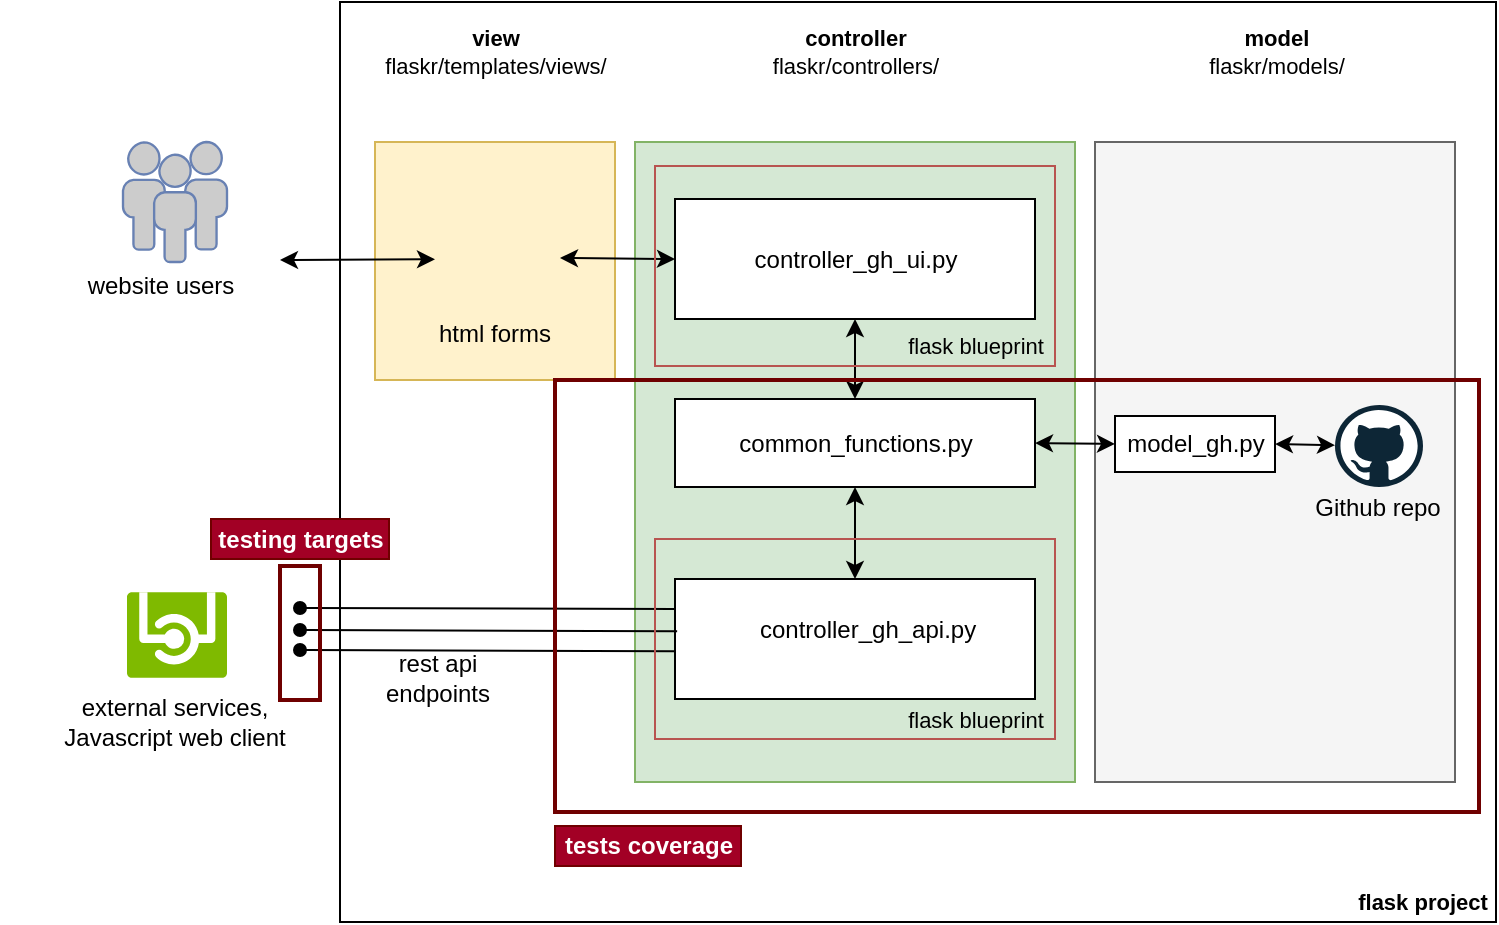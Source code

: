 <mxfile version="13.4.3" type="device"><diagram name="Page-1" id="c7558073-3199-34d8-9f00-42111426c3f3"><mxGraphModel dx="868" dy="450" grid="1" gridSize="10" guides="1" tooltips="1" connect="1" arrows="1" fold="1" page="1" pageScale="1" pageWidth="826" pageHeight="1169" background="#ffffff" math="0" shadow="0"><root><mxCell id="0"/><mxCell id="1" parent="0"/><mxCell id="tYoqQa3HHZHfCJUs-alH-159" value="" style="rounded=0;whiteSpace=wrap;html=1;fontSize=11;align=left;" parent="1" vertex="1"><mxGeometry x="180" y="10" width="578" height="460" as="geometry"/></mxCell><mxCell id="3FisBvl0S3CEgMJpzKwe-5" value="" style="rounded=0;whiteSpace=wrap;html=1;fillColor=#d5e8d4;align=center;strokeColor=#82b366;" parent="1" vertex="1"><mxGeometry x="327.5" y="80" width="220" height="320" as="geometry"/></mxCell><mxCell id="tYoqQa3HHZHfCJUs-alH-148" value="" style="rounded=0;whiteSpace=wrap;html=1;fillColor=#fff2cc;strokeColor=#d6b656;" parent="1" vertex="1"><mxGeometry x="197.5" y="80" width="120" height="119" as="geometry"/></mxCell><mxCell id="tYoqQa3HHZHfCJUs-alH-147" value="" style="rounded=0;whiteSpace=wrap;html=1;fillColor=#f5f5f5;strokeColor=#666666;fontColor=#333333;" parent="1" vertex="1"><mxGeometry x="557.5" y="80" width="180" height="320" as="geometry"/></mxCell><mxCell id="tYoqQa3HHZHfCJUs-alH-103" value="" style="rounded=0;whiteSpace=wrap;html=1;" parent="1" vertex="1"><mxGeometry x="347.5" y="208.5" width="180" height="44" as="geometry"/></mxCell><mxCell id="tYoqQa3HHZHfCJUs-alH-104" value="" style="rounded=0;whiteSpace=wrap;html=1;" parent="1" vertex="1"><mxGeometry x="347.5" y="108.5" width="180" height="60" as="geometry"/></mxCell><mxCell id="tYoqQa3HHZHfCJUs-alH-105" value="" style="rounded=0;whiteSpace=wrap;html=1;" parent="1" vertex="1"><mxGeometry x="347.5" y="298.5" width="180" height="60" as="geometry"/></mxCell><mxCell id="tYoqQa3HHZHfCJUs-alH-116" value="" style="endArrow=classic;startArrow=classic;html=1;entryX=0.5;entryY=1;entryDx=0;entryDy=0;exitX=0.5;exitY=0;exitDx=0;exitDy=0;" parent="1" source="tYoqQa3HHZHfCJUs-alH-105" target="tYoqQa3HHZHfCJUs-alH-103" edge="1"><mxGeometry width="50" height="50" relative="1" as="geometry"><mxPoint x="377.5" y="308.5" as="sourcePoint"/><mxPoint x="427.5" y="258.5" as="targetPoint"/></mxGeometry></mxCell><mxCell id="tYoqQa3HHZHfCJUs-alH-117" value="" style="endArrow=classic;startArrow=classic;html=1;exitX=1;exitY=0.5;exitDx=0;exitDy=0;entryX=0;entryY=0.5;entryDx=0;entryDy=0;" parent="1" source="tYoqQa3HHZHfCJUs-alH-103" target="tYoqQa3HHZHfCJUs-alH-143" edge="1"><mxGeometry width="50" height="50" relative="1" as="geometry"><mxPoint x="487.5" y="258.5" as="sourcePoint"/><mxPoint x="687.5" y="348.5" as="targetPoint"/></mxGeometry></mxCell><mxCell id="tYoqQa3HHZHfCJUs-alH-118" value="html forms&lt;br&gt;" style="text;html=1;strokeColor=none;fillColor=none;align=center;verticalAlign=middle;whiteSpace=wrap;rounded=0;" parent="1" vertex="1"><mxGeometry x="208" y="162" width="99" height="28" as="geometry"/></mxCell><mxCell id="tYoqQa3HHZHfCJUs-alH-120" value="rest api endpoints&lt;br&gt;" style="text;html=1;strokeColor=none;fillColor=none;align=center;verticalAlign=middle;whiteSpace=wrap;rounded=0;" parent="1" vertex="1"><mxGeometry x="189" y="338" width="80" height="20" as="geometry"/></mxCell><mxCell id="tYoqQa3HHZHfCJUs-alH-122" value="&lt;span style=&quot;font-size: 11px&quot;&gt;&lt;b&gt;model&lt;/b&gt;&lt;br&gt;flaskr/models/&lt;br&gt;&lt;/span&gt;" style="text;html=1;strokeColor=none;fillColor=none;align=center;verticalAlign=middle;whiteSpace=wrap;rounded=0;fontSize=11;" parent="1" vertex="1"><mxGeometry x="557.5" y="10" width="181" height="49" as="geometry"/></mxCell><mxCell id="tYoqQa3HHZHfCJUs-alH-123" value="controller_gh_api.py" style="text;html=1;strokeColor=none;fillColor=none;align=left;verticalAlign=middle;whiteSpace=wrap;rounded=0;" parent="1" vertex="1"><mxGeometry x="387.5" y="314" width="40" height="20" as="geometry"/></mxCell><mxCell id="tYoqQa3HHZHfCJUs-alH-124" value="common_functions.py" style="text;html=1;strokeColor=none;fillColor=none;align=center;verticalAlign=middle;whiteSpace=wrap;rounded=0;" parent="1" vertex="1"><mxGeometry x="417.5" y="220.5" width="40" height="20" as="geometry"/></mxCell><mxCell id="tYoqQa3HHZHfCJUs-alH-125" value="controller_gh_ui.py" style="text;html=1;strokeColor=none;fillColor=none;align=center;verticalAlign=middle;whiteSpace=wrap;rounded=0;" parent="1" vertex="1"><mxGeometry x="417.5" y="128.5" width="40" height="20" as="geometry"/></mxCell><mxCell id="tYoqQa3HHZHfCJUs-alH-133" value="" style="endArrow=classic;startArrow=classic;html=1;entryX=0.5;entryY=1;entryDx=0;entryDy=0;exitX=0.5;exitY=0;exitDx=0;exitDy=0;" parent="1" source="tYoqQa3HHZHfCJUs-alH-103" target="tYoqQa3HHZHfCJUs-alH-104" edge="1"><mxGeometry width="50" height="50" relative="1" as="geometry"><mxPoint x="167.5" y="308.5" as="sourcePoint"/><mxPoint x="217.5" y="258.5" as="targetPoint"/></mxGeometry></mxCell><mxCell id="tYoqQa3HHZHfCJUs-alH-134" value="controller&lt;br&gt;&lt;span style=&quot;font-weight: normal&quot;&gt;flaskr/controllers/&lt;/span&gt;&lt;br&gt;" style="text;html=1;strokeColor=none;fillColor=none;align=center;verticalAlign=middle;whiteSpace=wrap;rounded=0;fontStyle=1;fontSize=11;" parent="1" vertex="1"><mxGeometry x="337.5" y="10" width="200" height="49" as="geometry"/></mxCell><mxCell id="tYoqQa3HHZHfCJUs-alH-140" value="" style="shape=image;html=1;verticalAlign=top;verticalLabelPosition=bottom;labelBackgroundColor=#ffffff;imageAspect=0;aspect=fixed;image=https://cdn1.iconfinder.com/data/icons/google_jfk_icons_by_carlosjj/128/forms.png" parent="1" vertex="1"><mxGeometry x="227.5" y="108.5" width="60" height="60" as="geometry"/></mxCell><mxCell id="tYoqQa3HHZHfCJUs-alH-142" value="" style="endArrow=classic;startArrow=classic;html=1;entryX=0;entryY=0.5;entryDx=0;entryDy=0;" parent="1" target="tYoqQa3HHZHfCJUs-alH-104" edge="1"><mxGeometry width="50" height="50" relative="1" as="geometry"><mxPoint x="290" y="138" as="sourcePoint"/><mxPoint x="337.5" y="98.5" as="targetPoint"/></mxGeometry></mxCell><mxCell id="tYoqQa3HHZHfCJUs-alH-143" value="model_gh.py" style="rounded=0;whiteSpace=wrap;html=1;" parent="1" vertex="1"><mxGeometry x="567.5" y="217" width="80" height="28" as="geometry"/></mxCell><mxCell id="tYoqQa3HHZHfCJUs-alH-144" value="" style="aspect=fixed;html=1;perimeter=none;align=center;shadow=0;dashed=0;image;fontSize=12;image=img/lib/mscae/API.svg;" parent="1" vertex="1"><mxGeometry x="73.5" y="305" width="50" height="43" as="geometry"/></mxCell><mxCell id="tYoqQa3HHZHfCJUs-alH-149" value="view &lt;br style=&quot;font-size: 11px&quot;&gt;&lt;span style=&quot;font-weight: normal&quot;&gt;flaskr/templates/views/&lt;/span&gt;" style="text;html=1;strokeColor=none;fillColor=none;align=center;verticalAlign=middle;whiteSpace=wrap;rounded=0;fontStyle=1;fontSize=11;" parent="1" vertex="1"><mxGeometry x="197.5" y="10" width="120" height="49" as="geometry"/></mxCell><mxCell id="tYoqQa3HHZHfCJUs-alH-154" value="" style="endArrow=classic;startArrow=classic;html=1;exitX=1;exitY=0.5;exitDx=0;exitDy=0;" parent="1" source="tYoqQa3HHZHfCJUs-alH-143" target="1tdV8wcAqMyDj6nGrBGG-8" edge="1"><mxGeometry width="50" height="50" relative="1" as="geometry"><mxPoint x="680.5" y="220" as="sourcePoint"/><mxPoint x="691.5" y="178" as="targetPoint"/></mxGeometry></mxCell><mxCell id="tYoqQa3HHZHfCJUs-alH-158" value="flask blueprint&lt;br&gt;" style="text;html=1;strokeColor=none;fillColor=none;align=center;verticalAlign=middle;whiteSpace=wrap;rounded=0;fontSize=11;" parent="1" vertex="1"><mxGeometry x="457.5" y="358.5" width="80" height="20" as="geometry"/></mxCell><mxCell id="tYoqQa3HHZHfCJUs-alH-161" value="flask project" style="text;html=1;strokeColor=none;fillColor=none;align=center;verticalAlign=middle;whiteSpace=wrap;rounded=0;fontSize=11;fontStyle=1" parent="1" vertex="1"><mxGeometry x="687" y="450" width="69" height="20" as="geometry"/></mxCell><mxCell id="1tdV8wcAqMyDj6nGrBGG-4" value="" style="endArrow=none;html=1;entryX=0;entryY=0.25;entryDx=0;entryDy=0;strokeWidth=1;comic=0;startArrow=oval;startFill=1;" parent="1" target="tYoqQa3HHZHfCJUs-alH-105" edge="1"><mxGeometry width="50" height="50" relative="1" as="geometry"><mxPoint x="160" y="313" as="sourcePoint"/><mxPoint x="195" y="650" as="targetPoint"/></mxGeometry></mxCell><mxCell id="1tdV8wcAqMyDj6nGrBGG-5" value="" style="endArrow=none;html=1;strokeWidth=1;comic=0;startArrow=oval;startFill=1;entryX=0.006;entryY=0.436;entryDx=0;entryDy=0;entryPerimeter=0;" parent="1" target="tYoqQa3HHZHfCJUs-alH-105" edge="1"><mxGeometry width="50" height="50" relative="1" as="geometry"><mxPoint x="160" y="324" as="sourcePoint"/><mxPoint x="260" y="324" as="targetPoint"/></mxGeometry></mxCell><mxCell id="1tdV8wcAqMyDj6nGrBGG-6" value="" style="endArrow=none;html=1;strokeWidth=1;comic=0;startArrow=oval;startFill=1;entryX=0.001;entryY=0.603;entryDx=0;entryDy=0;entryPerimeter=0;" parent="1" target="tYoqQa3HHZHfCJUs-alH-105" edge="1"><mxGeometry width="50" height="50" relative="1" as="geometry"><mxPoint x="160" y="334" as="sourcePoint"/><mxPoint x="260" y="334" as="targetPoint"/></mxGeometry></mxCell><mxCell id="1tdV8wcAqMyDj6nGrBGG-8" value="" style="dashed=0;outlineConnect=0;html=1;align=center;labelPosition=center;verticalLabelPosition=bottom;verticalAlign=top;shape=mxgraph.weblogos.github" parent="1" vertex="1"><mxGeometry x="677.5" y="211.5" width="44" height="41" as="geometry"/></mxCell><mxCell id="1tdV8wcAqMyDj6nGrBGG-11" value="external services,&lt;br&gt;Javascript web client" style="text;html=1;strokeColor=none;fillColor=none;align=center;verticalAlign=middle;whiteSpace=wrap;rounded=0;" parent="1" vertex="1"><mxGeometry x="10" y="360" width="175" height="20" as="geometry"/></mxCell><mxCell id="tYoqQa3HHZHfCJUs-alH-156" value="" style="rounded=0;whiteSpace=wrap;html=1;fontSize=11;align=left;fillColor=none;strokeColor=#b85450;" parent="1" vertex="1"><mxGeometry x="337.5" y="278.5" width="200" height="100" as="geometry"/></mxCell><mxCell id="3FisBvl0S3CEgMJpzKwe-4" value="flask blueprint&lt;br&gt;" style="text;html=1;strokeColor=none;fillColor=none;align=center;verticalAlign=middle;whiteSpace=wrap;rounded=0;fontSize=11;" parent="1" vertex="1"><mxGeometry x="457.5" y="172" width="80" height="20" as="geometry"/></mxCell><mxCell id="3FisBvl0S3CEgMJpzKwe-6" value="Github repo&lt;br&gt;" style="text;html=1;strokeColor=none;fillColor=none;align=center;verticalAlign=middle;whiteSpace=wrap;rounded=0;" parent="1" vertex="1"><mxGeometry x="658.5" y="252.5" width="80" height="20" as="geometry"/></mxCell><mxCell id="iqhaOQs_y-p2RQHQHpPb-1" value="" style="fontColor=#0066CC;verticalAlign=top;verticalLabelPosition=bottom;labelPosition=center;align=center;html=1;outlineConnect=0;fillColor=#CCCCCC;strokeColor=#6881B3;gradientColor=none;gradientDirection=north;strokeWidth=2;shape=mxgraph.networks.users;" parent="1" vertex="1"><mxGeometry x="71.5" y="80" width="52" height="60" as="geometry"/></mxCell><mxCell id="iqhaOQs_y-p2RQHQHpPb-2" value="website users" style="text;html=1;strokeColor=none;fillColor=none;align=center;verticalAlign=middle;whiteSpace=wrap;rounded=0;" parent="1" vertex="1"><mxGeometry x="40.5" y="142" width="99" height="20" as="geometry"/></mxCell><mxCell id="iqhaOQs_y-p2RQHQHpPb-5" value="" style="endArrow=classic;startArrow=classic;html=1;" parent="1" target="tYoqQa3HHZHfCJUs-alH-140" edge="1"><mxGeometry width="50" height="50" relative="1" as="geometry"><mxPoint x="150" y="139" as="sourcePoint"/><mxPoint x="110" y="190" as="targetPoint"/></mxGeometry></mxCell><mxCell id="yCfuJDBDDUECrVRQynfT-1" value="" style="rounded=0;whiteSpace=wrap;html=1;fillColor=none;strokeColor=#6F0000;fontColor=#ffffff;strokeWidth=2;" parent="1" vertex="1"><mxGeometry x="150" y="292" width="20" height="67" as="geometry"/></mxCell><mxCell id="yCfuJDBDDUECrVRQynfT-4" value="testing targets&lt;br&gt;" style="text;html=1;strokeColor=#6F0000;fillColor=#a20025;align=center;verticalAlign=middle;whiteSpace=wrap;rounded=0;fontStyle=1;fontColor=#ffffff;" parent="1" vertex="1"><mxGeometry x="115.5" y="268.5" width="89" height="20" as="geometry"/></mxCell><mxCell id="yCfuJDBDDUECrVRQynfT-5" value="tests coverage" style="text;html=1;strokeColor=#6F0000;fillColor=#a20025;align=center;verticalAlign=middle;whiteSpace=wrap;rounded=0;fontStyle=1;fontColor=#ffffff;" parent="1" vertex="1"><mxGeometry x="287.5" y="422" width="93" height="20" as="geometry"/></mxCell><mxCell id="3FisBvl0S3CEgMJpzKwe-3" value="" style="rounded=0;whiteSpace=wrap;html=1;fontSize=11;align=left;fillColor=none;strokeColor=#b85450;" parent="1" vertex="1"><mxGeometry x="337.5" y="92" width="200" height="100" as="geometry"/></mxCell><mxCell id="yCfuJDBDDUECrVRQynfT-3" value="" style="rounded=0;whiteSpace=wrap;html=1;fillColor=none;strokeColor=#6F0000;fontColor=#ffffff;strokeWidth=2;" parent="1" vertex="1"><mxGeometry x="287.5" y="199" width="462" height="216" as="geometry"/></mxCell></root></mxGraphModel></diagram></mxfile>